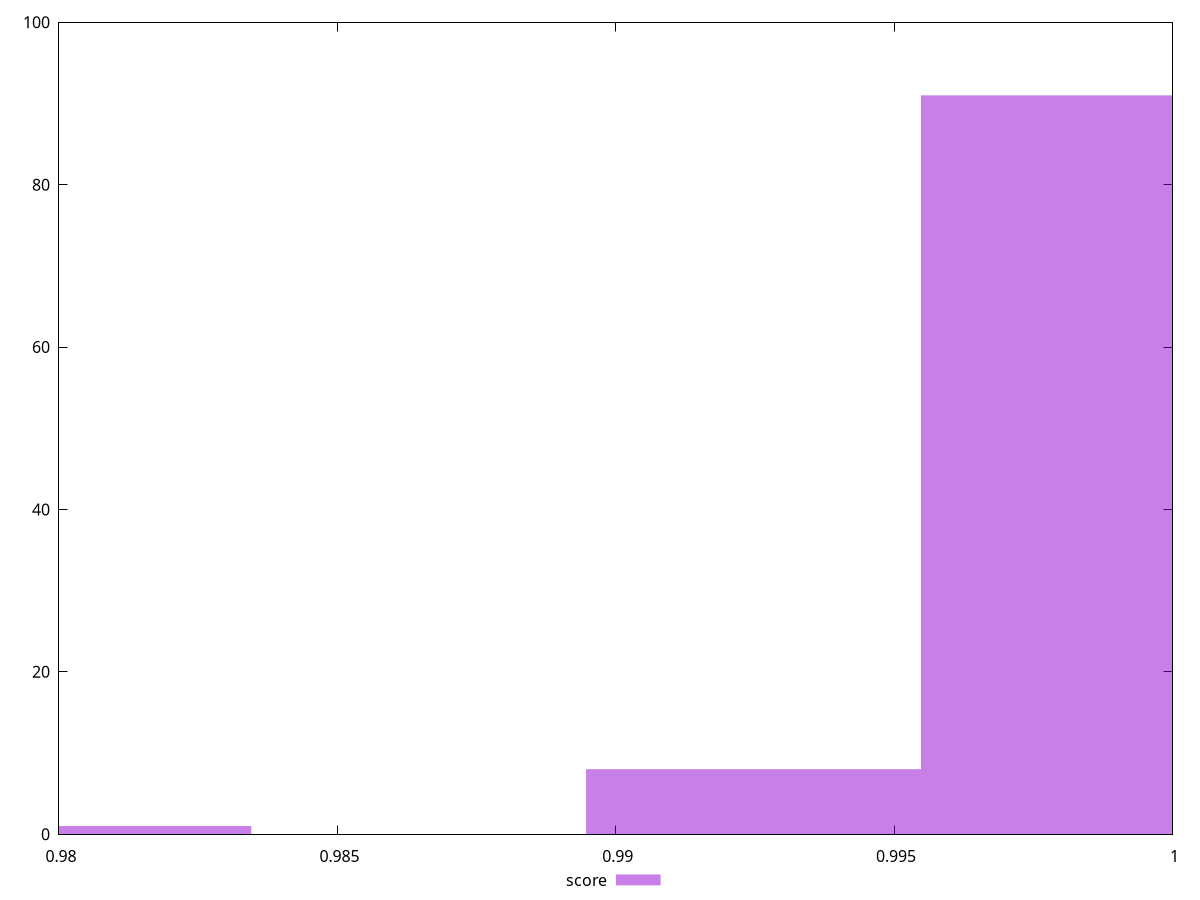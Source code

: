 reset

$score <<EOF
0.9804446326705631 1
0.9984896259098986 91
0.9924746281634534 8
EOF

set key outside below
set boxwidth 0.006014997746445172
set xrange [0.98:1]
set yrange [0:100]
set trange [0:100]
set style fill transparent solid 0.5 noborder
set terminal svg size 640, 490 enhanced background rgb 'white'
set output "report_00026_2021-02-22T21:38:55.199Z/speed-index/samples/pages+cached+noadtech+nomedia/score/histogram.svg"

plot $score title "score" with boxes

reset
